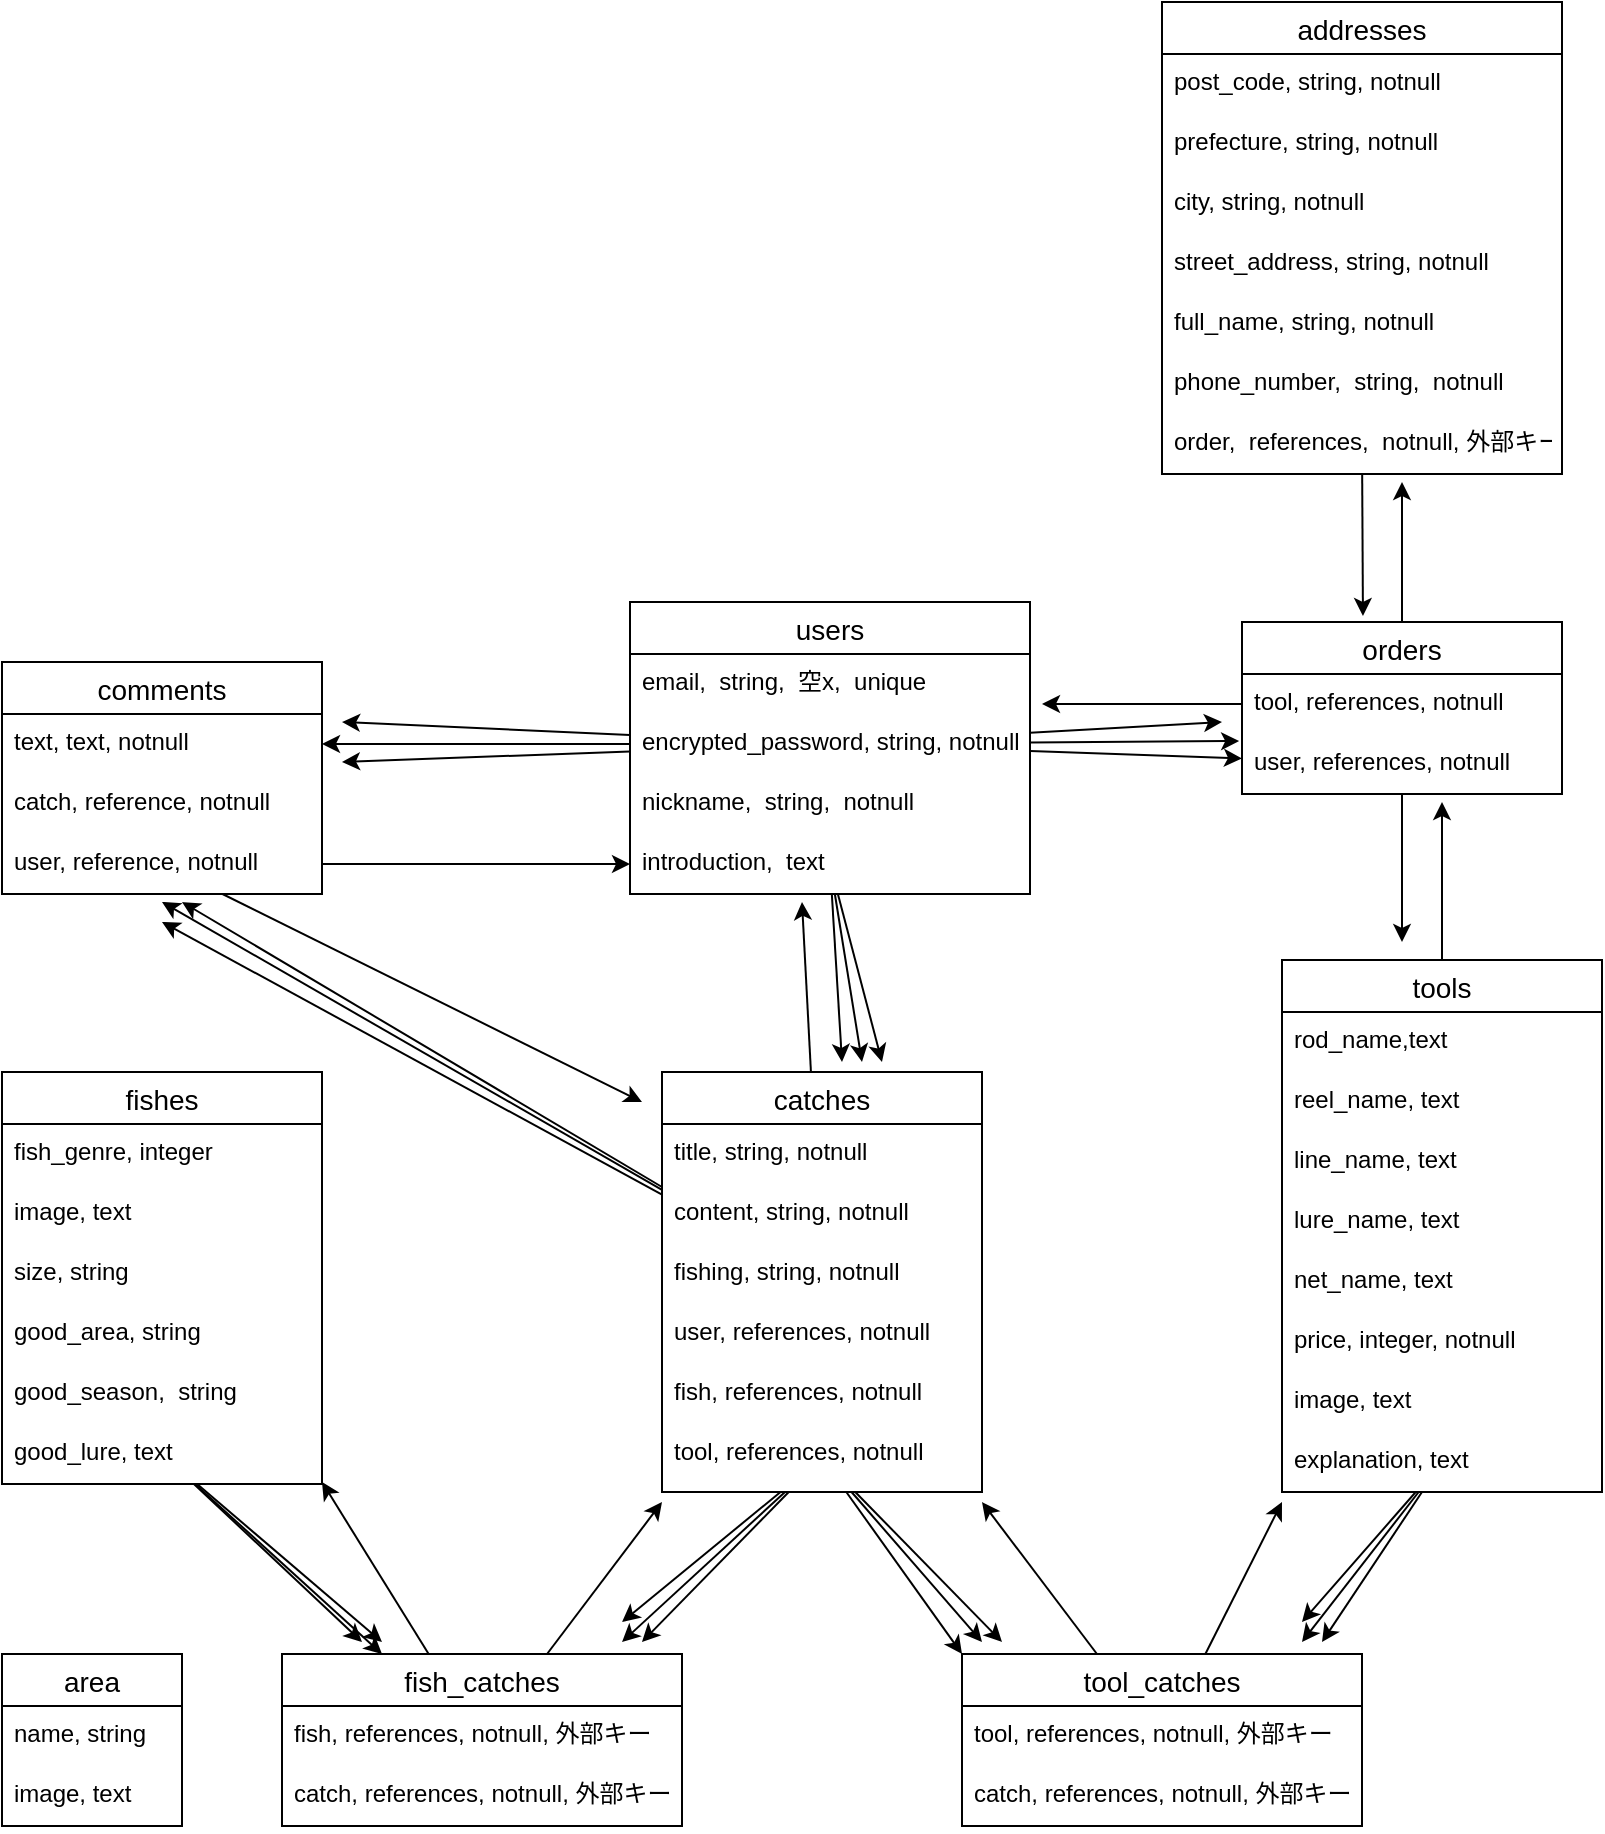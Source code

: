 <mxfile>
    <diagram id="MX9xKZsWzdkb-Mqw2eiB" name="ページ1">
        <mxGraphModel dx="723" dy="636" grid="1" gridSize="10" guides="1" tooltips="1" connect="1" arrows="1" fold="1" page="1" pageScale="1" pageWidth="827" pageHeight="1169" math="0" shadow="0">
            <root>
                <mxCell id="0"/>
                <mxCell id="1" parent="0"/>
                <mxCell id="120" style="edgeStyle=none;html=1;entryX=0.43;entryY=1.133;entryDx=0;entryDy=0;entryPerimeter=0;" parent="1" source="2" target="31" edge="1">
                    <mxGeometry relative="1" as="geometry"/>
                </mxCell>
                <mxCell id="130" style="edgeStyle=none;html=1;" parent="1" source="2" edge="1">
                    <mxGeometry relative="1" as="geometry">
                        <mxPoint x="90" y="500" as="targetPoint"/>
                    </mxGeometry>
                </mxCell>
                <mxCell id="131" style="edgeStyle=none;html=1;" parent="1" source="2" edge="1">
                    <mxGeometry relative="1" as="geometry">
                        <mxPoint x="80" y="500" as="targetPoint"/>
                    </mxGeometry>
                </mxCell>
                <mxCell id="132" style="edgeStyle=none;html=1;" parent="1" source="2" edge="1">
                    <mxGeometry relative="1" as="geometry">
                        <mxPoint x="80" y="510" as="targetPoint"/>
                    </mxGeometry>
                </mxCell>
                <mxCell id="2" value="catches" style="swimlane;fontStyle=0;childLayout=stackLayout;horizontal=1;startSize=26;horizontalStack=0;resizeParent=1;resizeParentMax=0;resizeLast=0;collapsible=1;marginBottom=0;align=center;fontSize=14;" parent="1" vertex="1">
                    <mxGeometry x="330" y="585" width="160" height="210" as="geometry"/>
                </mxCell>
                <mxCell id="3" value="title, string, notnull" style="text;strokeColor=none;fillColor=none;spacingLeft=4;spacingRight=4;overflow=hidden;rotatable=0;points=[[0,0.5],[1,0.5]];portConstraint=eastwest;fontSize=12;" parent="2" vertex="1">
                    <mxGeometry y="26" width="160" height="30" as="geometry"/>
                </mxCell>
                <mxCell id="4" value="content, string, notnull" style="text;strokeColor=none;fillColor=none;spacingLeft=4;spacingRight=4;overflow=hidden;rotatable=0;points=[[0,0.5],[1,0.5]];portConstraint=eastwest;fontSize=12;" parent="2" vertex="1">
                    <mxGeometry y="56" width="160" height="30" as="geometry"/>
                </mxCell>
                <mxCell id="12" value="fishing, string, notnull" style="text;strokeColor=none;fillColor=none;spacingLeft=4;spacingRight=4;overflow=hidden;rotatable=0;points=[[0,0.5],[1,0.5]];portConstraint=eastwest;fontSize=12;" parent="2" vertex="1">
                    <mxGeometry y="86" width="160" height="30" as="geometry"/>
                </mxCell>
                <mxCell id="5" value="user, references, notnull" style="text;strokeColor=none;fillColor=none;spacingLeft=4;spacingRight=4;overflow=hidden;rotatable=0;points=[[0,0.5],[1,0.5]];portConstraint=eastwest;fontSize=12;" parent="2" vertex="1">
                    <mxGeometry y="116" width="160" height="30" as="geometry"/>
                </mxCell>
                <mxCell id="9" value="fish, references, notnull" style="text;strokeColor=none;fillColor=none;spacingLeft=4;spacingRight=4;overflow=hidden;rotatable=0;points=[[0,0.5],[1,0.5]];portConstraint=eastwest;fontSize=12;" parent="2" vertex="1">
                    <mxGeometry y="146" width="160" height="30" as="geometry"/>
                </mxCell>
                <mxCell id="10" value="tool, references, notnull" style="text;strokeColor=none;fillColor=none;spacingLeft=4;spacingRight=4;overflow=hidden;rotatable=0;points=[[0,0.5],[1,0.5]];portConstraint=eastwest;fontSize=12;" parent="2" vertex="1">
                    <mxGeometry y="176" width="160" height="34" as="geometry"/>
                </mxCell>
                <mxCell id="27" value="users" style="swimlane;fontStyle=0;childLayout=stackLayout;horizontal=1;startSize=26;horizontalStack=0;resizeParent=1;resizeParentMax=0;resizeLast=0;collapsible=1;marginBottom=0;align=center;fontSize=14;" parent="1" vertex="1">
                    <mxGeometry x="314" y="350" width="200" height="146" as="geometry"/>
                </mxCell>
                <mxCell id="29" value="email,  string,  空x,  unique  " style="text;strokeColor=none;fillColor=none;spacingLeft=4;spacingRight=4;overflow=hidden;rotatable=0;points=[[0,0.5],[1,0.5]];portConstraint=eastwest;fontSize=12;" parent="27" vertex="1">
                    <mxGeometry y="26" width="200" height="30" as="geometry"/>
                </mxCell>
                <mxCell id="28" value="encrypted_password, string, notnull&#10;&#10;" style="text;strokeColor=none;fillColor=none;spacingLeft=4;spacingRight=4;overflow=hidden;rotatable=0;points=[[0,0.5],[1,0.5]];portConstraint=eastwest;fontSize=12;" parent="27" vertex="1">
                    <mxGeometry y="56" width="200" height="30" as="geometry"/>
                </mxCell>
                <mxCell id="30" value="nickname,  string,  notnull&#10;" style="text;strokeColor=none;fillColor=none;spacingLeft=4;spacingRight=4;overflow=hidden;rotatable=0;points=[[0,0.5],[1,0.5]];portConstraint=eastwest;fontSize=12;" parent="27" vertex="1">
                    <mxGeometry y="86" width="200" height="30" as="geometry"/>
                </mxCell>
                <mxCell id="31" value="introduction,  text&#10;" style="text;strokeColor=none;fillColor=none;spacingLeft=4;spacingRight=4;overflow=hidden;rotatable=0;points=[[0,0.5],[1,0.5]];portConstraint=eastwest;fontSize=12;" parent="27" vertex="1">
                    <mxGeometry y="116" width="200" height="30" as="geometry"/>
                </mxCell>
                <mxCell id="42" value="comments" style="swimlane;fontStyle=0;childLayout=stackLayout;horizontal=1;startSize=26;horizontalStack=0;resizeParent=1;resizeParentMax=0;resizeLast=0;collapsible=1;marginBottom=0;align=center;fontSize=14;" parent="1" vertex="1">
                    <mxGeometry y="380" width="160" height="116" as="geometry"/>
                </mxCell>
                <mxCell id="44" value="text, text, notnull" style="text;strokeColor=none;fillColor=none;spacingLeft=4;spacingRight=4;overflow=hidden;rotatable=0;points=[[0,0.5],[1,0.5]];portConstraint=eastwest;fontSize=12;" parent="42" vertex="1">
                    <mxGeometry y="26" width="160" height="30" as="geometry"/>
                </mxCell>
                <mxCell id="45" value="catch, reference, notnull" style="text;strokeColor=none;fillColor=none;spacingLeft=4;spacingRight=4;overflow=hidden;rotatable=0;points=[[0,0.5],[1,0.5]];portConstraint=eastwest;fontSize=12;" parent="42" vertex="1">
                    <mxGeometry y="56" width="160" height="30" as="geometry"/>
                </mxCell>
                <mxCell id="46" value="user, reference, notnull" style="text;strokeColor=none;fillColor=none;spacingLeft=4;spacingRight=4;overflow=hidden;rotatable=0;points=[[0,0.5],[1,0.5]];portConstraint=eastwest;fontSize=12;" parent="42" vertex="1">
                    <mxGeometry y="86" width="160" height="30" as="geometry"/>
                </mxCell>
                <mxCell id="55" value="fishes" style="swimlane;fontStyle=0;childLayout=stackLayout;horizontal=1;startSize=26;horizontalStack=0;resizeParent=1;resizeParentMax=0;resizeLast=0;collapsible=1;marginBottom=0;align=center;fontSize=14;" parent="1" vertex="1">
                    <mxGeometry y="585" width="160" height="206" as="geometry"/>
                </mxCell>
                <mxCell id="56" value="fish_genre, integer" style="text;strokeColor=none;fillColor=none;spacingLeft=4;spacingRight=4;overflow=hidden;rotatable=0;points=[[0,0.5],[1,0.5]];portConstraint=eastwest;fontSize=12;" parent="55" vertex="1">
                    <mxGeometry y="26" width="160" height="30" as="geometry"/>
                </mxCell>
                <mxCell id="59" value="image, text" style="text;strokeColor=none;fillColor=none;spacingLeft=4;spacingRight=4;overflow=hidden;rotatable=0;points=[[0,0.5],[1,0.5]];portConstraint=eastwest;fontSize=12;" parent="55" vertex="1">
                    <mxGeometry y="56" width="160" height="30" as="geometry"/>
                </mxCell>
                <mxCell id="57" value="size, string" style="text;strokeColor=none;fillColor=none;spacingLeft=4;spacingRight=4;overflow=hidden;rotatable=0;points=[[0,0.5],[1,0.5]];portConstraint=eastwest;fontSize=12;" parent="55" vertex="1">
                    <mxGeometry y="86" width="160" height="30" as="geometry"/>
                </mxCell>
                <mxCell id="58" value="good_area, string" style="text;strokeColor=none;fillColor=none;spacingLeft=4;spacingRight=4;overflow=hidden;rotatable=0;points=[[0,0.5],[1,0.5]];portConstraint=eastwest;fontSize=12;" parent="55" vertex="1">
                    <mxGeometry y="116" width="160" height="30" as="geometry"/>
                </mxCell>
                <mxCell id="61" value="good_season,  string" style="text;strokeColor=none;fillColor=none;spacingLeft=4;spacingRight=4;overflow=hidden;rotatable=0;points=[[0,0.5],[1,0.5]];portConstraint=eastwest;fontSize=12;" parent="55" vertex="1">
                    <mxGeometry y="146" width="160" height="30" as="geometry"/>
                </mxCell>
                <mxCell id="60" value="good_lure, text" style="text;strokeColor=none;fillColor=none;spacingLeft=4;spacingRight=4;overflow=hidden;rotatable=0;points=[[0,0.5],[1,0.5]];portConstraint=eastwest;fontSize=12;" parent="55" vertex="1">
                    <mxGeometry y="176" width="160" height="30" as="geometry"/>
                </mxCell>
                <mxCell id="127" style="edgeStyle=none;html=1;" parent="1" source="62" edge="1">
                    <mxGeometry relative="1" as="geometry">
                        <mxPoint x="720" y="450" as="targetPoint"/>
                    </mxGeometry>
                </mxCell>
                <mxCell id="62" value="tools" style="swimlane;fontStyle=0;childLayout=stackLayout;horizontal=1;startSize=26;horizontalStack=0;resizeParent=1;resizeParentMax=0;resizeLast=0;collapsible=1;marginBottom=0;align=center;fontSize=14;" parent="1" vertex="1">
                    <mxGeometry x="640" y="529" width="160" height="266" as="geometry"/>
                </mxCell>
                <mxCell id="63" value="rod_name,text" style="text;strokeColor=none;fillColor=none;spacingLeft=4;spacingRight=4;overflow=hidden;rotatable=0;points=[[0,0.5],[1,0.5]];portConstraint=eastwest;fontSize=12;" parent="62" vertex="1">
                    <mxGeometry y="26" width="160" height="30" as="geometry"/>
                </mxCell>
                <mxCell id="64" value="reel_name, text" style="text;strokeColor=none;fillColor=none;spacingLeft=4;spacingRight=4;overflow=hidden;rotatable=0;points=[[0,0.5],[1,0.5]];portConstraint=eastwest;fontSize=12;" parent="62" vertex="1">
                    <mxGeometry y="56" width="160" height="30" as="geometry"/>
                </mxCell>
                <mxCell id="66" value="line_name, text" style="text;strokeColor=none;fillColor=none;spacingLeft=4;spacingRight=4;overflow=hidden;rotatable=0;points=[[0,0.5],[1,0.5]];portConstraint=eastwest;fontSize=12;" parent="62" vertex="1">
                    <mxGeometry y="86" width="160" height="30" as="geometry"/>
                </mxCell>
                <mxCell id="68" value="lure_name, text" style="text;strokeColor=none;fillColor=none;spacingLeft=4;spacingRight=4;overflow=hidden;rotatable=0;points=[[0,0.5],[1,0.5]];portConstraint=eastwest;fontSize=12;" parent="62" vertex="1">
                    <mxGeometry y="116" width="160" height="30" as="geometry"/>
                </mxCell>
                <mxCell id="71" value="net_name, text" style="text;strokeColor=none;fillColor=none;spacingLeft=4;spacingRight=4;overflow=hidden;rotatable=0;points=[[0,0.5],[1,0.5]];portConstraint=eastwest;fontSize=12;" parent="62" vertex="1">
                    <mxGeometry y="146" width="160" height="30" as="geometry"/>
                </mxCell>
                <mxCell id="67" value="price, integer, notnull" style="text;strokeColor=none;fillColor=none;spacingLeft=4;spacingRight=4;overflow=hidden;rotatable=0;points=[[0,0.5],[1,0.5]];portConstraint=eastwest;fontSize=12;" parent="62" vertex="1">
                    <mxGeometry y="176" width="160" height="30" as="geometry"/>
                </mxCell>
                <mxCell id="69" value="image, text" style="text;strokeColor=none;fillColor=none;spacingLeft=4;spacingRight=4;overflow=hidden;rotatable=0;points=[[0,0.5],[1,0.5]];portConstraint=eastwest;fontSize=12;" parent="62" vertex="1">
                    <mxGeometry y="206" width="160" height="30" as="geometry"/>
                </mxCell>
                <mxCell id="70" value="explanation, text" style="text;strokeColor=none;fillColor=none;spacingLeft=4;spacingRight=4;overflow=hidden;rotatable=0;points=[[0,0.5],[1,0.5]];portConstraint=eastwest;fontSize=12;" parent="62" vertex="1">
                    <mxGeometry y="236" width="160" height="30" as="geometry"/>
                </mxCell>
                <mxCell id="134" style="edgeStyle=none;html=1;" parent="1" source="72" edge="1">
                    <mxGeometry relative="1" as="geometry">
                        <mxPoint x="700" y="290" as="targetPoint"/>
                    </mxGeometry>
                </mxCell>
                <mxCell id="72" value="orders" style="swimlane;fontStyle=0;childLayout=stackLayout;horizontal=1;startSize=26;horizontalStack=0;resizeParent=1;resizeParentMax=0;resizeLast=0;collapsible=1;marginBottom=0;align=center;fontSize=14;" parent="1" vertex="1">
                    <mxGeometry x="620" y="360" width="160" height="86" as="geometry"/>
                </mxCell>
                <mxCell id="73" value="tool, references, notnull" style="text;strokeColor=none;fillColor=none;spacingLeft=4;spacingRight=4;overflow=hidden;rotatable=0;points=[[0,0.5],[1,0.5]];portConstraint=eastwest;fontSize=12;" parent="72" vertex="1">
                    <mxGeometry y="26" width="160" height="30" as="geometry"/>
                </mxCell>
                <mxCell id="74" value="user, references, notnull" style="text;strokeColor=none;fillColor=none;spacingLeft=4;spacingRight=4;overflow=hidden;rotatable=0;points=[[0,0.5],[1,0.5]];portConstraint=eastwest;fontSize=12;" parent="72" vertex="1">
                    <mxGeometry y="56" width="160" height="30" as="geometry"/>
                </mxCell>
                <mxCell id="76" value="addresses" style="swimlane;fontStyle=0;childLayout=stackLayout;horizontal=1;startSize=26;horizontalStack=0;resizeParent=1;resizeParentMax=0;resizeLast=0;collapsible=1;marginBottom=0;align=center;fontSize=14;" parent="1" vertex="1">
                    <mxGeometry x="580" y="50" width="200" height="236" as="geometry"/>
                </mxCell>
                <mxCell id="77" value="post_code, string, notnull" style="text;strokeColor=none;fillColor=none;spacingLeft=4;spacingRight=4;overflow=hidden;rotatable=0;points=[[0,0.5],[1,0.5]];portConstraint=eastwest;fontSize=12;" parent="76" vertex="1">
                    <mxGeometry y="26" width="200" height="30" as="geometry"/>
                </mxCell>
                <mxCell id="78" value="prefecture, string, notnull" style="text;strokeColor=none;fillColor=none;spacingLeft=4;spacingRight=4;overflow=hidden;rotatable=0;points=[[0,0.5],[1,0.5]];portConstraint=eastwest;fontSize=12;" parent="76" vertex="1">
                    <mxGeometry y="56" width="200" height="30" as="geometry"/>
                </mxCell>
                <mxCell id="79" value="city, string, notnull" style="text;strokeColor=none;fillColor=none;spacingLeft=4;spacingRight=4;overflow=hidden;rotatable=0;points=[[0,0.5],[1,0.5]];portConstraint=eastwest;fontSize=12;" parent="76" vertex="1">
                    <mxGeometry y="86" width="200" height="30" as="geometry"/>
                </mxCell>
                <mxCell id="80" value="street_address, string, notnull" style="text;strokeColor=none;fillColor=none;spacingLeft=4;spacingRight=4;overflow=hidden;rotatable=0;points=[[0,0.5],[1,0.5]];portConstraint=eastwest;fontSize=12;" parent="76" vertex="1">
                    <mxGeometry y="116" width="200" height="30" as="geometry"/>
                </mxCell>
                <mxCell id="81" value="full_name, string, notnull" style="text;strokeColor=none;fillColor=none;spacingLeft=4;spacingRight=4;overflow=hidden;rotatable=0;points=[[0,0.5],[1,0.5]];portConstraint=eastwest;fontSize=12;" parent="76" vertex="1">
                    <mxGeometry y="146" width="200" height="30" as="geometry"/>
                </mxCell>
                <mxCell id="82" value="phone_number,  string,  notnull" style="text;strokeColor=none;fillColor=none;spacingLeft=4;spacingRight=4;overflow=hidden;rotatable=0;points=[[0,0.5],[1,0.5]];portConstraint=eastwest;fontSize=12;" parent="76" vertex="1">
                    <mxGeometry y="176" width="200" height="30" as="geometry"/>
                </mxCell>
                <mxCell id="83" value="order,  references,  notnull, 外部キー" style="text;strokeColor=none;fillColor=none;spacingLeft=4;spacingRight=4;overflow=hidden;rotatable=0;points=[[0,0.5],[1,0.5]];portConstraint=eastwest;fontSize=12;" parent="76" vertex="1">
                    <mxGeometry y="206" width="200" height="30" as="geometry"/>
                </mxCell>
                <mxCell id="84" value="area" style="swimlane;fontStyle=0;childLayout=stackLayout;horizontal=1;startSize=26;horizontalStack=0;resizeParent=1;resizeParentMax=0;resizeLast=0;collapsible=1;marginBottom=0;align=center;fontSize=14;" parent="1" vertex="1">
                    <mxGeometry y="876" width="90" height="86" as="geometry"/>
                </mxCell>
                <mxCell id="85" value="name, string" style="text;strokeColor=none;fillColor=none;spacingLeft=4;spacingRight=4;overflow=hidden;rotatable=0;points=[[0,0.5],[1,0.5]];portConstraint=eastwest;fontSize=12;" parent="84" vertex="1">
                    <mxGeometry y="26" width="90" height="30" as="geometry"/>
                </mxCell>
                <mxCell id="86" value="image, text" style="text;strokeColor=none;fillColor=none;spacingLeft=4;spacingRight=4;overflow=hidden;rotatable=0;points=[[0,0.5],[1,0.5]];portConstraint=eastwest;fontSize=12;" parent="84" vertex="1">
                    <mxGeometry y="56" width="90" height="30" as="geometry"/>
                </mxCell>
                <mxCell id="100" style="edgeStyle=none;html=1;" parent="1" source="89" edge="1">
                    <mxGeometry relative="1" as="geometry">
                        <mxPoint x="330" y="800" as="targetPoint"/>
                    </mxGeometry>
                </mxCell>
                <mxCell id="104" style="edgeStyle=none;html=1;entryX=1;entryY=0.967;entryDx=0;entryDy=0;entryPerimeter=0;" parent="1" source="89" target="60" edge="1">
                    <mxGeometry relative="1" as="geometry"/>
                </mxCell>
                <mxCell id="89" value="fish_catches" style="swimlane;fontStyle=0;childLayout=stackLayout;horizontal=1;startSize=26;horizontalStack=0;resizeParent=1;resizeParentMax=0;resizeLast=0;collapsible=1;marginBottom=0;align=center;fontSize=14;" parent="1" vertex="1">
                    <mxGeometry x="140" y="876" width="200" height="86" as="geometry"/>
                </mxCell>
                <mxCell id="90" value="fish, references, notnull, 外部キー" style="text;strokeColor=none;fillColor=none;spacingLeft=4;spacingRight=4;overflow=hidden;rotatable=0;points=[[0,0.5],[1,0.5]];portConstraint=eastwest;fontSize=12;" parent="89" vertex="1">
                    <mxGeometry y="26" width="200" height="30" as="geometry"/>
                </mxCell>
                <mxCell id="91" value="catch, references, notnull, 外部キー" style="text;strokeColor=none;fillColor=none;spacingLeft=4;spacingRight=4;overflow=hidden;rotatable=0;points=[[0,0.5],[1,0.5]];portConstraint=eastwest;fontSize=12;" parent="89" vertex="1">
                    <mxGeometry y="56" width="200" height="30" as="geometry"/>
                </mxCell>
                <mxCell id="108" style="edgeStyle=none;html=1;" parent="1" source="93" edge="1">
                    <mxGeometry relative="1" as="geometry">
                        <mxPoint x="490" y="800" as="targetPoint"/>
                    </mxGeometry>
                </mxCell>
                <mxCell id="109" style="edgeStyle=none;html=1;" parent="1" source="93" edge="1">
                    <mxGeometry relative="1" as="geometry">
                        <mxPoint x="640" y="800" as="targetPoint"/>
                    </mxGeometry>
                </mxCell>
                <mxCell id="93" value="tool_catches" style="swimlane;fontStyle=0;childLayout=stackLayout;horizontal=1;startSize=26;horizontalStack=0;resizeParent=1;resizeParentMax=0;resizeLast=0;collapsible=1;marginBottom=0;align=center;fontSize=14;" parent="1" vertex="1">
                    <mxGeometry x="480" y="876" width="200" height="86" as="geometry"/>
                </mxCell>
                <mxCell id="94" value="tool, references, notnull, 外部キー" style="text;strokeColor=none;fillColor=none;spacingLeft=4;spacingRight=4;overflow=hidden;rotatable=0;points=[[0,0.5],[1,0.5]];portConstraint=eastwest;fontSize=12;" parent="93" vertex="1">
                    <mxGeometry y="26" width="200" height="30" as="geometry"/>
                </mxCell>
                <mxCell id="95" value="catch, references, notnull, 外部キー" style="text;strokeColor=none;fillColor=none;spacingLeft=4;spacingRight=4;overflow=hidden;rotatable=0;points=[[0,0.5],[1,0.5]];portConstraint=eastwest;fontSize=12;" parent="93" vertex="1">
                    <mxGeometry y="56" width="200" height="30" as="geometry"/>
                </mxCell>
                <mxCell id="97" style="edgeStyle=none;html=1;" parent="1" source="10" edge="1">
                    <mxGeometry relative="1" as="geometry">
                        <mxPoint x="310" y="870" as="targetPoint"/>
                    </mxGeometry>
                </mxCell>
                <mxCell id="98" style="edgeStyle=none;html=1;" parent="1" source="10" edge="1">
                    <mxGeometry relative="1" as="geometry">
                        <mxPoint x="310" y="860" as="targetPoint"/>
                    </mxGeometry>
                </mxCell>
                <mxCell id="99" style="edgeStyle=none;html=1;" parent="1" source="10" edge="1">
                    <mxGeometry relative="1" as="geometry">
                        <mxPoint x="320" y="870" as="targetPoint"/>
                    </mxGeometry>
                </mxCell>
                <mxCell id="101" style="edgeStyle=none;html=1;entryX=0.25;entryY=0;entryDx=0;entryDy=0;" parent="1" source="60" target="89" edge="1">
                    <mxGeometry relative="1" as="geometry"/>
                </mxCell>
                <mxCell id="102" style="edgeStyle=none;html=1;" parent="1" source="60" edge="1">
                    <mxGeometry relative="1" as="geometry">
                        <mxPoint x="190" y="870" as="targetPoint"/>
                    </mxGeometry>
                </mxCell>
                <mxCell id="103" style="edgeStyle=none;html=1;" parent="1" source="60" edge="1">
                    <mxGeometry relative="1" as="geometry">
                        <mxPoint x="180" y="870" as="targetPoint"/>
                    </mxGeometry>
                </mxCell>
                <mxCell id="105" style="edgeStyle=none;html=1;" parent="1" source="10" edge="1">
                    <mxGeometry relative="1" as="geometry">
                        <mxPoint x="490" y="870" as="targetPoint"/>
                    </mxGeometry>
                </mxCell>
                <mxCell id="106" style="edgeStyle=none;html=1;" parent="1" source="10" edge="1">
                    <mxGeometry relative="1" as="geometry">
                        <mxPoint x="500" y="870" as="targetPoint"/>
                    </mxGeometry>
                </mxCell>
                <mxCell id="107" style="edgeStyle=none;html=1;entryX=0;entryY=0;entryDx=0;entryDy=0;" parent="1" source="10" target="93" edge="1">
                    <mxGeometry relative="1" as="geometry"/>
                </mxCell>
                <mxCell id="110" style="edgeStyle=none;html=1;" parent="1" source="70" edge="1">
                    <mxGeometry relative="1" as="geometry">
                        <mxPoint x="650" y="870" as="targetPoint"/>
                    </mxGeometry>
                </mxCell>
                <mxCell id="111" style="edgeStyle=none;html=1;" parent="1" source="70" edge="1">
                    <mxGeometry relative="1" as="geometry">
                        <mxPoint x="660" y="870" as="targetPoint"/>
                    </mxGeometry>
                </mxCell>
                <mxCell id="112" style="edgeStyle=none;html=1;" parent="1" source="70" edge="1">
                    <mxGeometry relative="1" as="geometry">
                        <mxPoint x="650" y="860" as="targetPoint"/>
                    </mxGeometry>
                </mxCell>
                <mxCell id="116" style="edgeStyle=none;html=1;" parent="1" source="31" edge="1">
                    <mxGeometry relative="1" as="geometry">
                        <mxPoint x="420" y="580" as="targetPoint"/>
                    </mxGeometry>
                </mxCell>
                <mxCell id="118" style="edgeStyle=none;html=1;" parent="1" source="31" edge="1">
                    <mxGeometry relative="1" as="geometry">
                        <mxPoint x="430" y="580" as="targetPoint"/>
                    </mxGeometry>
                </mxCell>
                <mxCell id="119" style="edgeStyle=none;html=1;" parent="1" source="31" edge="1">
                    <mxGeometry relative="1" as="geometry">
                        <mxPoint x="440" y="580" as="targetPoint"/>
                    </mxGeometry>
                </mxCell>
                <mxCell id="121" style="edgeStyle=none;html=1;entryX=-0.009;entryY=0.117;entryDx=0;entryDy=0;entryPerimeter=0;" parent="1" source="28" target="74" edge="1">
                    <mxGeometry relative="1" as="geometry"/>
                </mxCell>
                <mxCell id="122" style="edgeStyle=none;html=1;" parent="1" source="28" edge="1">
                    <mxGeometry relative="1" as="geometry">
                        <mxPoint x="610" y="410" as="targetPoint"/>
                    </mxGeometry>
                </mxCell>
                <mxCell id="123" style="edgeStyle=none;html=1;" parent="1" source="28" target="74" edge="1">
                    <mxGeometry relative="1" as="geometry"/>
                </mxCell>
                <mxCell id="124" style="edgeStyle=none;html=1;" parent="1" source="73" edge="1">
                    <mxGeometry relative="1" as="geometry">
                        <mxPoint x="520" y="401" as="targetPoint"/>
                    </mxGeometry>
                </mxCell>
                <mxCell id="125" style="edgeStyle=none;html=1;" parent="1" source="74" edge="1">
                    <mxGeometry relative="1" as="geometry">
                        <mxPoint x="700" y="520" as="targetPoint"/>
                    </mxGeometry>
                </mxCell>
                <mxCell id="129" style="edgeStyle=none;html=1;" parent="1" source="46" edge="1">
                    <mxGeometry relative="1" as="geometry">
                        <mxPoint x="320" y="600" as="targetPoint"/>
                    </mxGeometry>
                </mxCell>
                <mxCell id="133" style="edgeStyle=none;html=1;entryX=0.378;entryY=-0.035;entryDx=0;entryDy=0;entryPerimeter=0;" parent="1" source="83" target="72" edge="1">
                    <mxGeometry relative="1" as="geometry"/>
                </mxCell>
                <mxCell id="135" style="edgeStyle=none;html=1;entryX=0;entryY=0.5;entryDx=0;entryDy=0;" parent="1" source="46" target="31" edge="1">
                    <mxGeometry relative="1" as="geometry"/>
                </mxCell>
                <mxCell id="136" style="edgeStyle=none;html=1;entryX=1;entryY=0.5;entryDx=0;entryDy=0;" parent="1" source="28" target="44" edge="1">
                    <mxGeometry relative="1" as="geometry"/>
                </mxCell>
                <mxCell id="137" style="edgeStyle=none;html=1;" parent="1" source="28" edge="1">
                    <mxGeometry relative="1" as="geometry">
                        <mxPoint x="170" y="430" as="targetPoint"/>
                    </mxGeometry>
                </mxCell>
                <mxCell id="138" style="edgeStyle=none;html=1;" parent="1" source="28" edge="1">
                    <mxGeometry relative="1" as="geometry">
                        <mxPoint x="170" y="410" as="targetPoint"/>
                    </mxGeometry>
                </mxCell>
            </root>
        </mxGraphModel>
    </diagram>
</mxfile>